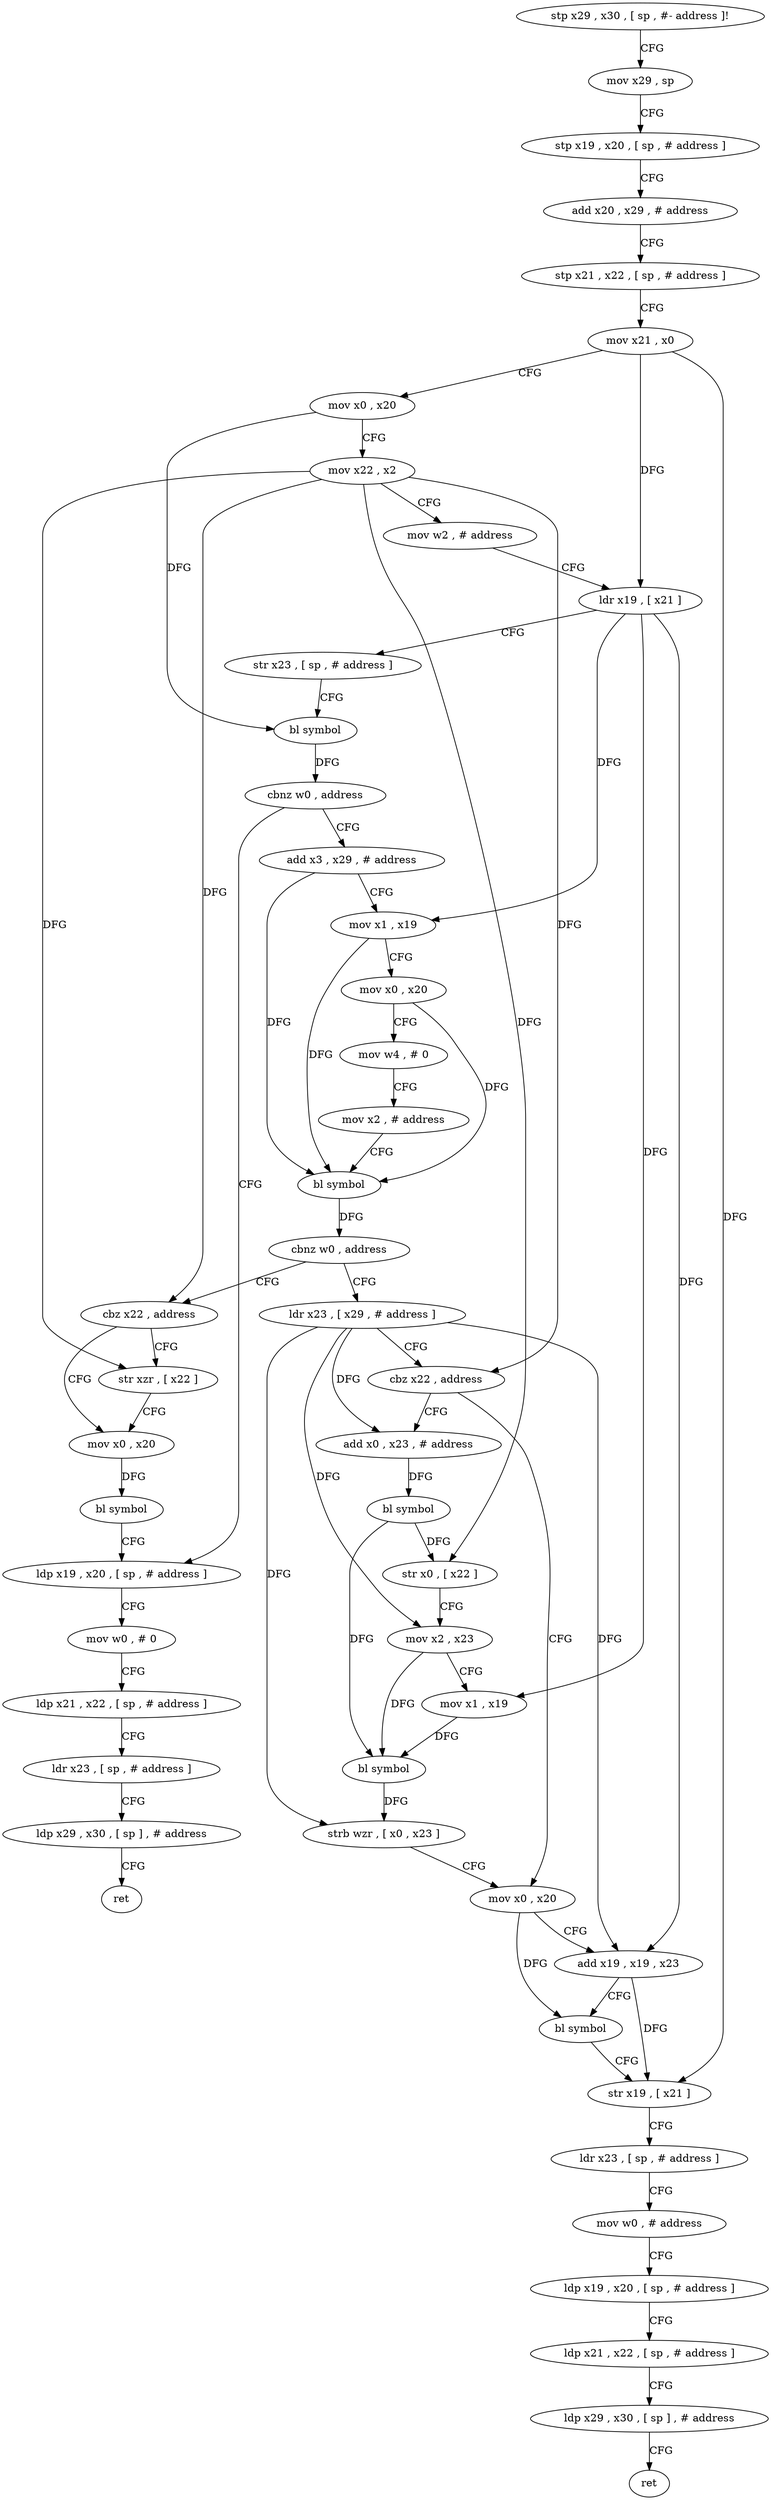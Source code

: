 digraph "func" {
"82256" [label = "stp x29 , x30 , [ sp , #- address ]!" ]
"82260" [label = "mov x29 , sp" ]
"82264" [label = "stp x19 , x20 , [ sp , # address ]" ]
"82268" [label = "add x20 , x29 , # address" ]
"82272" [label = "stp x21 , x22 , [ sp , # address ]" ]
"82276" [label = "mov x21 , x0" ]
"82280" [label = "mov x0 , x20" ]
"82284" [label = "mov x22 , x2" ]
"82288" [label = "mov w2 , # address" ]
"82292" [label = "ldr x19 , [ x21 ]" ]
"82296" [label = "str x23 , [ sp , # address ]" ]
"82300" [label = "bl symbol" ]
"82304" [label = "cbnz w0 , address" ]
"82432" [label = "ldp x19 , x20 , [ sp , # address ]" ]
"82308" [label = "add x3 , x29 , # address" ]
"82436" [label = "mov w0 , # 0" ]
"82440" [label = "ldp x21 , x22 , [ sp , # address ]" ]
"82444" [label = "ldr x23 , [ sp , # address ]" ]
"82448" [label = "ldp x29 , x30 , [ sp ] , # address" ]
"82452" [label = "ret" ]
"82312" [label = "mov x1 , x19" ]
"82316" [label = "mov x0 , x20" ]
"82320" [label = "mov w4 , # 0" ]
"82324" [label = "mov x2 , # address" ]
"82328" [label = "bl symbol" ]
"82332" [label = "cbnz w0 , address" ]
"82416" [label = "cbz x22 , address" ]
"82336" [label = "ldr x23 , [ x29 , # address ]" ]
"82424" [label = "mov x0 , x20" ]
"82420" [label = "str xzr , [ x22 ]" ]
"82340" [label = "cbz x22 , address" ]
"82372" [label = "mov x0 , x20" ]
"82344" [label = "add x0 , x23 , # address" ]
"82428" [label = "bl symbol" ]
"82376" [label = "add x19 , x19 , x23" ]
"82380" [label = "bl symbol" ]
"82384" [label = "str x19 , [ x21 ]" ]
"82388" [label = "ldr x23 , [ sp , # address ]" ]
"82392" [label = "mov w0 , # address" ]
"82396" [label = "ldp x19 , x20 , [ sp , # address ]" ]
"82400" [label = "ldp x21 , x22 , [ sp , # address ]" ]
"82404" [label = "ldp x29 , x30 , [ sp ] , # address" ]
"82408" [label = "ret" ]
"82348" [label = "bl symbol" ]
"82352" [label = "str x0 , [ x22 ]" ]
"82356" [label = "mov x2 , x23" ]
"82360" [label = "mov x1 , x19" ]
"82364" [label = "bl symbol" ]
"82368" [label = "strb wzr , [ x0 , x23 ]" ]
"82256" -> "82260" [ label = "CFG" ]
"82260" -> "82264" [ label = "CFG" ]
"82264" -> "82268" [ label = "CFG" ]
"82268" -> "82272" [ label = "CFG" ]
"82272" -> "82276" [ label = "CFG" ]
"82276" -> "82280" [ label = "CFG" ]
"82276" -> "82292" [ label = "DFG" ]
"82276" -> "82384" [ label = "DFG" ]
"82280" -> "82284" [ label = "CFG" ]
"82280" -> "82300" [ label = "DFG" ]
"82284" -> "82288" [ label = "CFG" ]
"82284" -> "82416" [ label = "DFG" ]
"82284" -> "82340" [ label = "DFG" ]
"82284" -> "82420" [ label = "DFG" ]
"82284" -> "82352" [ label = "DFG" ]
"82288" -> "82292" [ label = "CFG" ]
"82292" -> "82296" [ label = "CFG" ]
"82292" -> "82312" [ label = "DFG" ]
"82292" -> "82376" [ label = "DFG" ]
"82292" -> "82360" [ label = "DFG" ]
"82296" -> "82300" [ label = "CFG" ]
"82300" -> "82304" [ label = "DFG" ]
"82304" -> "82432" [ label = "CFG" ]
"82304" -> "82308" [ label = "CFG" ]
"82432" -> "82436" [ label = "CFG" ]
"82308" -> "82312" [ label = "CFG" ]
"82308" -> "82328" [ label = "DFG" ]
"82436" -> "82440" [ label = "CFG" ]
"82440" -> "82444" [ label = "CFG" ]
"82444" -> "82448" [ label = "CFG" ]
"82448" -> "82452" [ label = "CFG" ]
"82312" -> "82316" [ label = "CFG" ]
"82312" -> "82328" [ label = "DFG" ]
"82316" -> "82320" [ label = "CFG" ]
"82316" -> "82328" [ label = "DFG" ]
"82320" -> "82324" [ label = "CFG" ]
"82324" -> "82328" [ label = "CFG" ]
"82328" -> "82332" [ label = "DFG" ]
"82332" -> "82416" [ label = "CFG" ]
"82332" -> "82336" [ label = "CFG" ]
"82416" -> "82424" [ label = "CFG" ]
"82416" -> "82420" [ label = "CFG" ]
"82336" -> "82340" [ label = "CFG" ]
"82336" -> "82376" [ label = "DFG" ]
"82336" -> "82344" [ label = "DFG" ]
"82336" -> "82356" [ label = "DFG" ]
"82336" -> "82368" [ label = "DFG" ]
"82424" -> "82428" [ label = "DFG" ]
"82420" -> "82424" [ label = "CFG" ]
"82340" -> "82372" [ label = "CFG" ]
"82340" -> "82344" [ label = "CFG" ]
"82372" -> "82376" [ label = "CFG" ]
"82372" -> "82380" [ label = "DFG" ]
"82344" -> "82348" [ label = "DFG" ]
"82428" -> "82432" [ label = "CFG" ]
"82376" -> "82380" [ label = "CFG" ]
"82376" -> "82384" [ label = "DFG" ]
"82380" -> "82384" [ label = "CFG" ]
"82384" -> "82388" [ label = "CFG" ]
"82388" -> "82392" [ label = "CFG" ]
"82392" -> "82396" [ label = "CFG" ]
"82396" -> "82400" [ label = "CFG" ]
"82400" -> "82404" [ label = "CFG" ]
"82404" -> "82408" [ label = "CFG" ]
"82348" -> "82352" [ label = "DFG" ]
"82348" -> "82364" [ label = "DFG" ]
"82352" -> "82356" [ label = "CFG" ]
"82356" -> "82360" [ label = "CFG" ]
"82356" -> "82364" [ label = "DFG" ]
"82360" -> "82364" [ label = "DFG" ]
"82364" -> "82368" [ label = "DFG" ]
"82368" -> "82372" [ label = "CFG" ]
}
